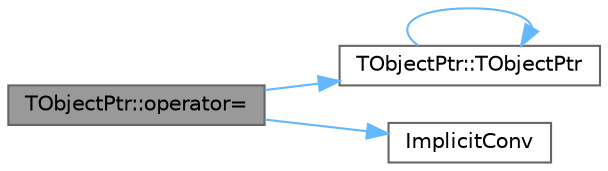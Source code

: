 digraph "TObjectPtr::operator="
{
 // INTERACTIVE_SVG=YES
 // LATEX_PDF_SIZE
  bgcolor="transparent";
  edge [fontname=Helvetica,fontsize=10,labelfontname=Helvetica,labelfontsize=10];
  node [fontname=Helvetica,fontsize=10,shape=box,height=0.2,width=0.4];
  rankdir="LR";
  Node1 [id="Node000001",label="TObjectPtr::operator=",height=0.2,width=0.4,color="gray40", fillcolor="grey60", style="filled", fontcolor="black",tooltip=" "];
  Node1 -> Node2 [id="edge1_Node000001_Node000002",color="steelblue1",style="solid",tooltip=" "];
  Node2 [id="Node000002",label="TObjectPtr::TObjectPtr",height=0.2,width=0.4,color="grey40", fillcolor="white", style="filled",URL="$d4/d0b/structTObjectPtr.html#af677f814fcfa0928f1f4d02aedbbd8f9",tooltip=" "];
  Node2 -> Node2 [id="edge2_Node000002_Node000002",color="steelblue1",style="solid",tooltip=" "];
  Node1 -> Node3 [id="edge3_Node000001_Node000003",color="steelblue1",style="solid",tooltip=" "];
  Node3 [id="Node000003",label="ImplicitConv",height=0.2,width=0.4,color="grey40", fillcolor="white", style="filled",URL="$d4/d24/UnrealTemplate_8h.html#a9fa7c37bbe9a78c929140d67c03c21c1",tooltip="Uses implicit conversion to create an instance of a specific type."];
}
